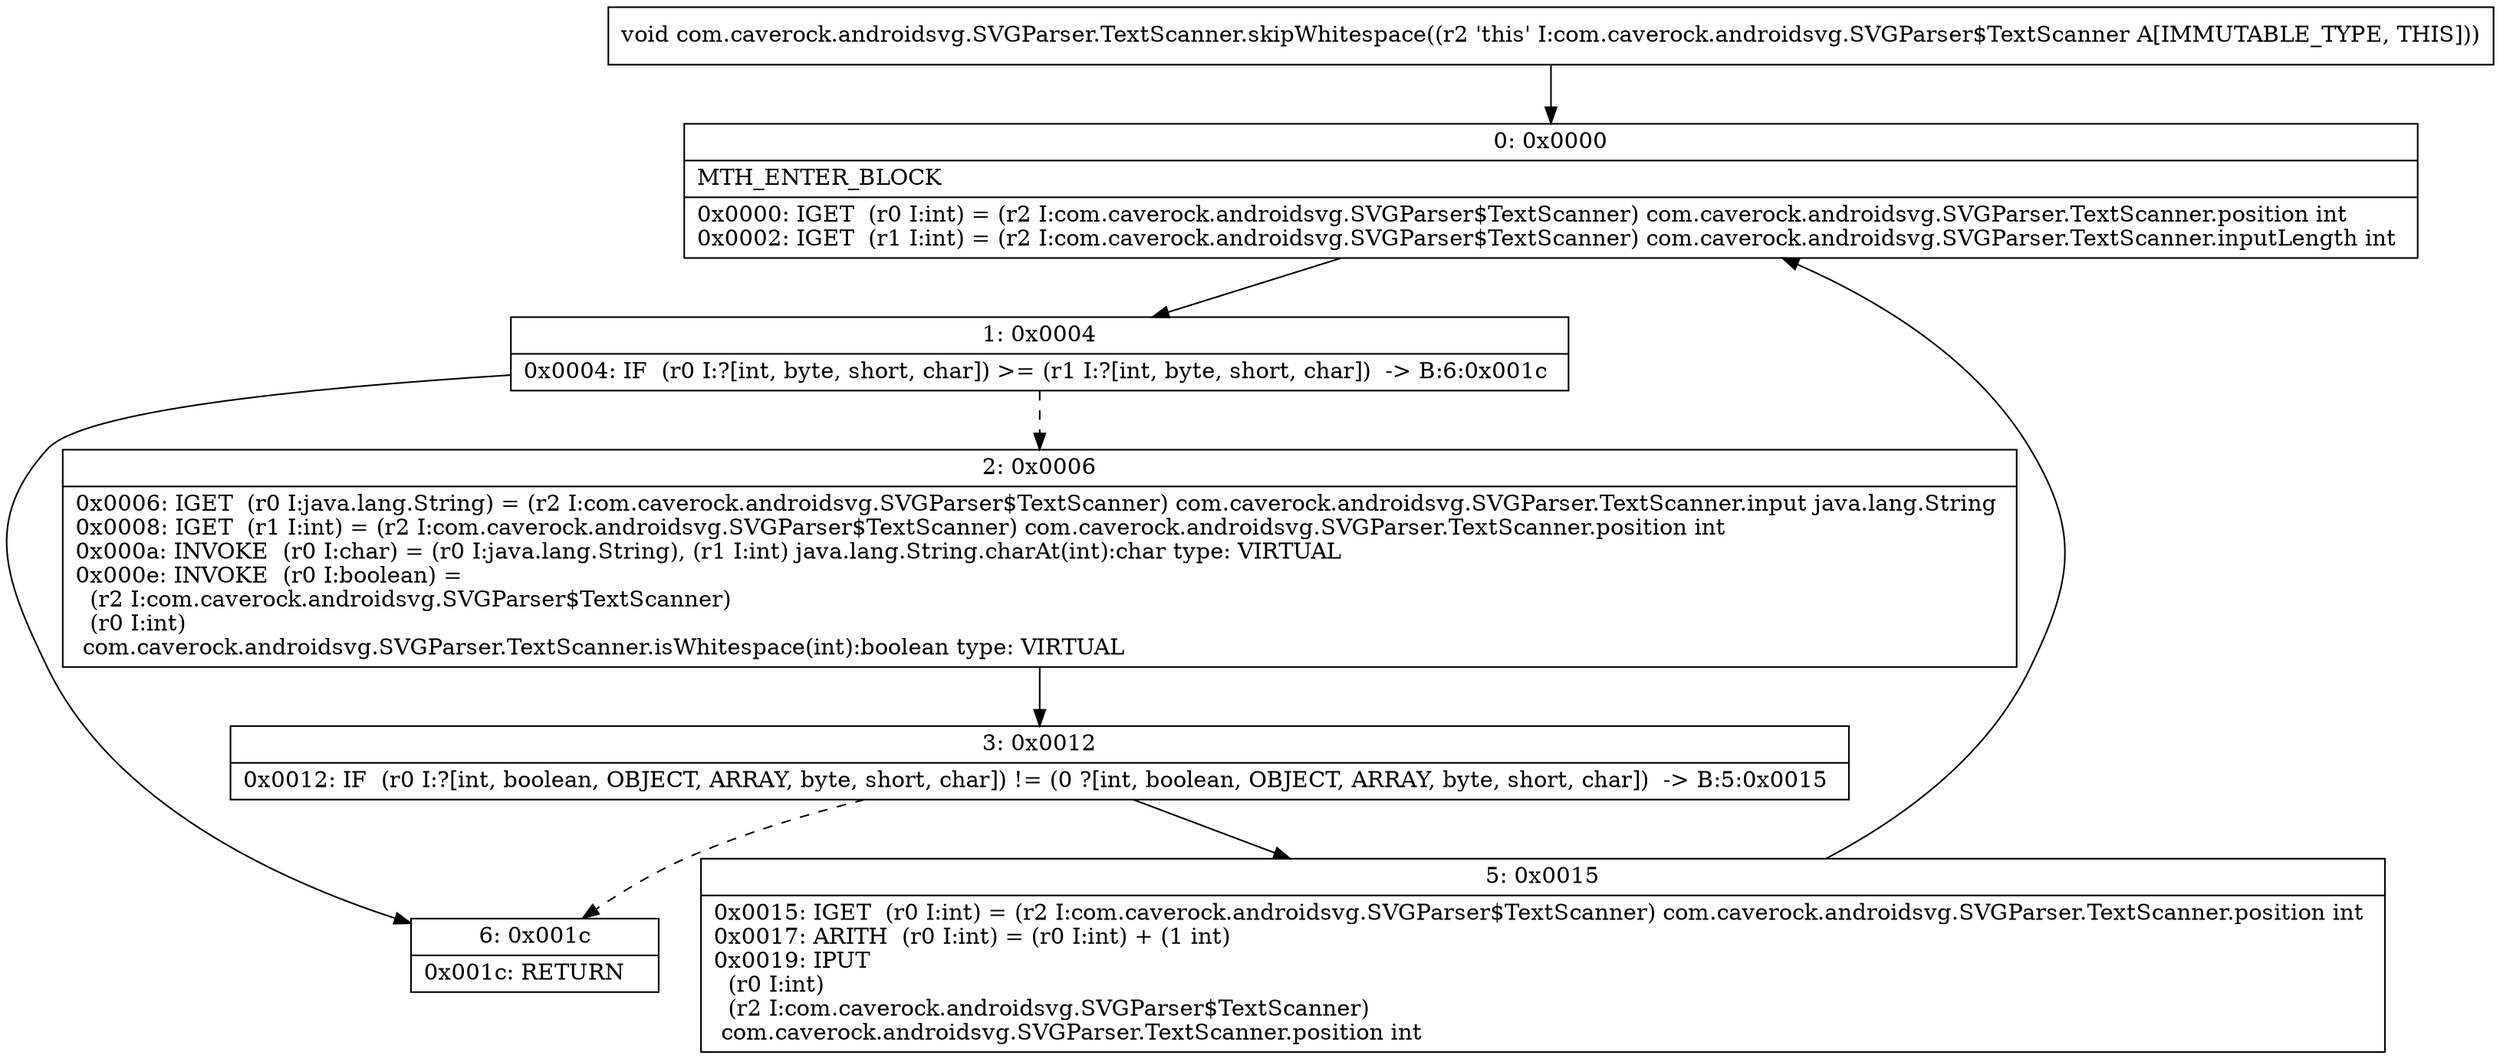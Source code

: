 digraph "CFG forcom.caverock.androidsvg.SVGParser.TextScanner.skipWhitespace()V" {
Node_0 [shape=record,label="{0\:\ 0x0000|MTH_ENTER_BLOCK\l|0x0000: IGET  (r0 I:int) = (r2 I:com.caverock.androidsvg.SVGParser$TextScanner) com.caverock.androidsvg.SVGParser.TextScanner.position int \l0x0002: IGET  (r1 I:int) = (r2 I:com.caverock.androidsvg.SVGParser$TextScanner) com.caverock.androidsvg.SVGParser.TextScanner.inputLength int \l}"];
Node_1 [shape=record,label="{1\:\ 0x0004|0x0004: IF  (r0 I:?[int, byte, short, char]) \>= (r1 I:?[int, byte, short, char])  \-\> B:6:0x001c \l}"];
Node_2 [shape=record,label="{2\:\ 0x0006|0x0006: IGET  (r0 I:java.lang.String) = (r2 I:com.caverock.androidsvg.SVGParser$TextScanner) com.caverock.androidsvg.SVGParser.TextScanner.input java.lang.String \l0x0008: IGET  (r1 I:int) = (r2 I:com.caverock.androidsvg.SVGParser$TextScanner) com.caverock.androidsvg.SVGParser.TextScanner.position int \l0x000a: INVOKE  (r0 I:char) = (r0 I:java.lang.String), (r1 I:int) java.lang.String.charAt(int):char type: VIRTUAL \l0x000e: INVOKE  (r0 I:boolean) = \l  (r2 I:com.caverock.androidsvg.SVGParser$TextScanner)\l  (r0 I:int)\l com.caverock.androidsvg.SVGParser.TextScanner.isWhitespace(int):boolean type: VIRTUAL \l}"];
Node_3 [shape=record,label="{3\:\ 0x0012|0x0012: IF  (r0 I:?[int, boolean, OBJECT, ARRAY, byte, short, char]) != (0 ?[int, boolean, OBJECT, ARRAY, byte, short, char])  \-\> B:5:0x0015 \l}"];
Node_5 [shape=record,label="{5\:\ 0x0015|0x0015: IGET  (r0 I:int) = (r2 I:com.caverock.androidsvg.SVGParser$TextScanner) com.caverock.androidsvg.SVGParser.TextScanner.position int \l0x0017: ARITH  (r0 I:int) = (r0 I:int) + (1 int) \l0x0019: IPUT  \l  (r0 I:int)\l  (r2 I:com.caverock.androidsvg.SVGParser$TextScanner)\l com.caverock.androidsvg.SVGParser.TextScanner.position int \l}"];
Node_6 [shape=record,label="{6\:\ 0x001c|0x001c: RETURN   \l}"];
MethodNode[shape=record,label="{void com.caverock.androidsvg.SVGParser.TextScanner.skipWhitespace((r2 'this' I:com.caverock.androidsvg.SVGParser$TextScanner A[IMMUTABLE_TYPE, THIS])) }"];
MethodNode -> Node_0;
Node_0 -> Node_1;
Node_1 -> Node_2[style=dashed];
Node_1 -> Node_6;
Node_2 -> Node_3;
Node_3 -> Node_5;
Node_3 -> Node_6[style=dashed];
Node_5 -> Node_0;
}

